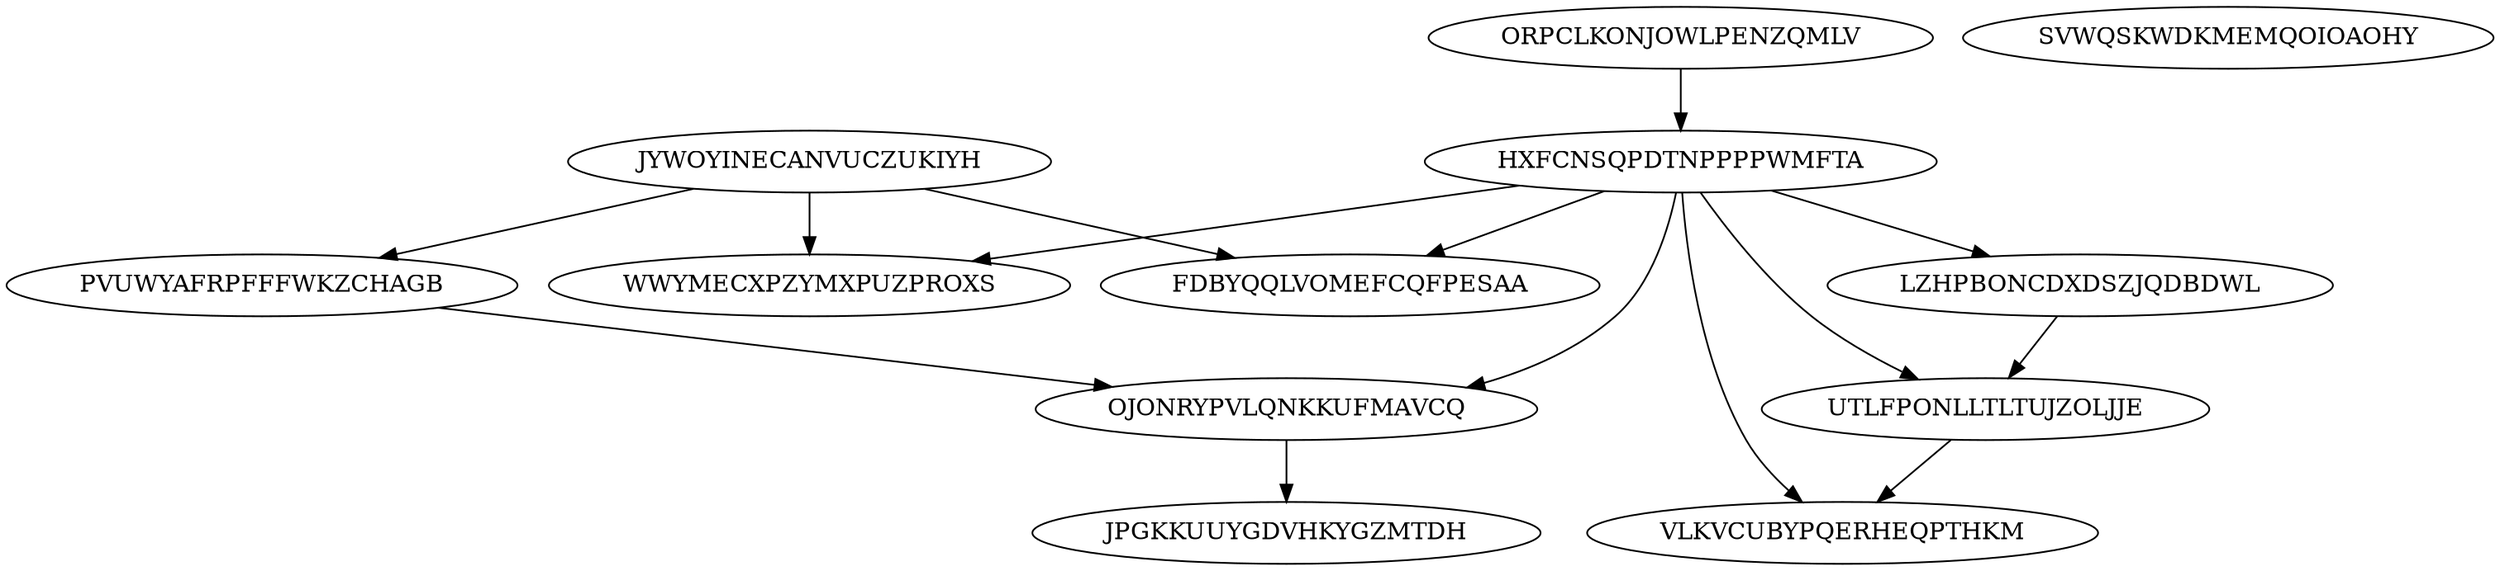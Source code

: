digraph "N12M14" {
	JYWOYINECANVUCZUKIYH			[Weight=18, Start=0, Processor=1];
	ORPCLKONJOWLPENZQMLV			[Weight=17, Start=0, Processor=2];
	PVUWYAFRPFFFWKZCHAGB			[Weight=18, Start=35, Processor=3];
	HXFCNSQPDTNPPPPWMFTA			[Weight=12, Start=17, Processor=2];
	FDBYQQLVOMEFCQFPESAA			[Weight=14, Start=40, Processor=1];
	WWYMECXPZYMXPUZPROXS			[Weight=12, Start=54, Processor=1];
	OJONRYPVLQNKKUFMAVCQ			[Weight=11, Start=53, Processor=3];
	LZHPBONCDXDSZJQDBDWL			[Weight=13, Start=29, Processor=2];
	JPGKKUUYGDVHKYGZMTDH			[Weight=12, Start=64, Processor=3];
	UTLFPONLLTLTUJZOLJJE			[Weight=20, Start=42, Processor=2];
	SVWQSKWDKMEMQOIOAOHY			[Weight=16, Start=0, Processor=3];
	VLKVCUBYPQERHEQPTHKM			[Weight=17, Start=62, Processor=2];
	HXFCNSQPDTNPPPPWMFTA -> WWYMECXPZYMXPUZPROXS		[Weight=16];
	HXFCNSQPDTNPPPPWMFTA -> UTLFPONLLTLTUJZOLJJE		[Weight=19];
	ORPCLKONJOWLPENZQMLV -> HXFCNSQPDTNPPPPWMFTA		[Weight=15];
	HXFCNSQPDTNPPPPWMFTA -> FDBYQQLVOMEFCQFPESAA		[Weight=11];
	JYWOYINECANVUCZUKIYH -> WWYMECXPZYMXPUZPROXS		[Weight=12];
	LZHPBONCDXDSZJQDBDWL -> UTLFPONLLTLTUJZOLJJE		[Weight=17];
	PVUWYAFRPFFFWKZCHAGB -> OJONRYPVLQNKKUFMAVCQ		[Weight=15];
	JYWOYINECANVUCZUKIYH -> FDBYQQLVOMEFCQFPESAA		[Weight=11];
	UTLFPONLLTLTUJZOLJJE -> VLKVCUBYPQERHEQPTHKM		[Weight=20];
	JYWOYINECANVUCZUKIYH -> PVUWYAFRPFFFWKZCHAGB		[Weight=17];
	HXFCNSQPDTNPPPPWMFTA -> VLKVCUBYPQERHEQPTHKM		[Weight=15];
	OJONRYPVLQNKKUFMAVCQ -> JPGKKUUYGDVHKYGZMTDH		[Weight=14];
	HXFCNSQPDTNPPPPWMFTA -> OJONRYPVLQNKKUFMAVCQ		[Weight=14];
	HXFCNSQPDTNPPPPWMFTA -> LZHPBONCDXDSZJQDBDWL		[Weight=19];
}
